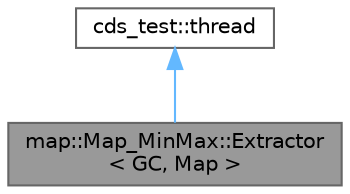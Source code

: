 digraph "map::Map_MinMax::Extractor&lt; GC, Map &gt;"
{
 // LATEX_PDF_SIZE
  bgcolor="transparent";
  edge [fontname=Helvetica,fontsize=10,labelfontname=Helvetica,labelfontsize=10];
  node [fontname=Helvetica,fontsize=10,shape=box,height=0.2,width=0.4];
  Node1 [id="Node000001",label="map::Map_MinMax::Extractor\l\< GC, Map \>",height=0.2,width=0.4,color="gray40", fillcolor="grey60", style="filled", fontcolor="black",tooltip=" "];
  Node2 -> Node1 [id="edge1_Node000001_Node000002",dir="back",color="steelblue1",style="solid",tooltip=" "];
  Node2 [id="Node000002",label="cds_test::thread",height=0.2,width=0.4,color="gray40", fillcolor="white", style="filled",URL="$classcds__test_1_1thread.html",tooltip=" "];
}
